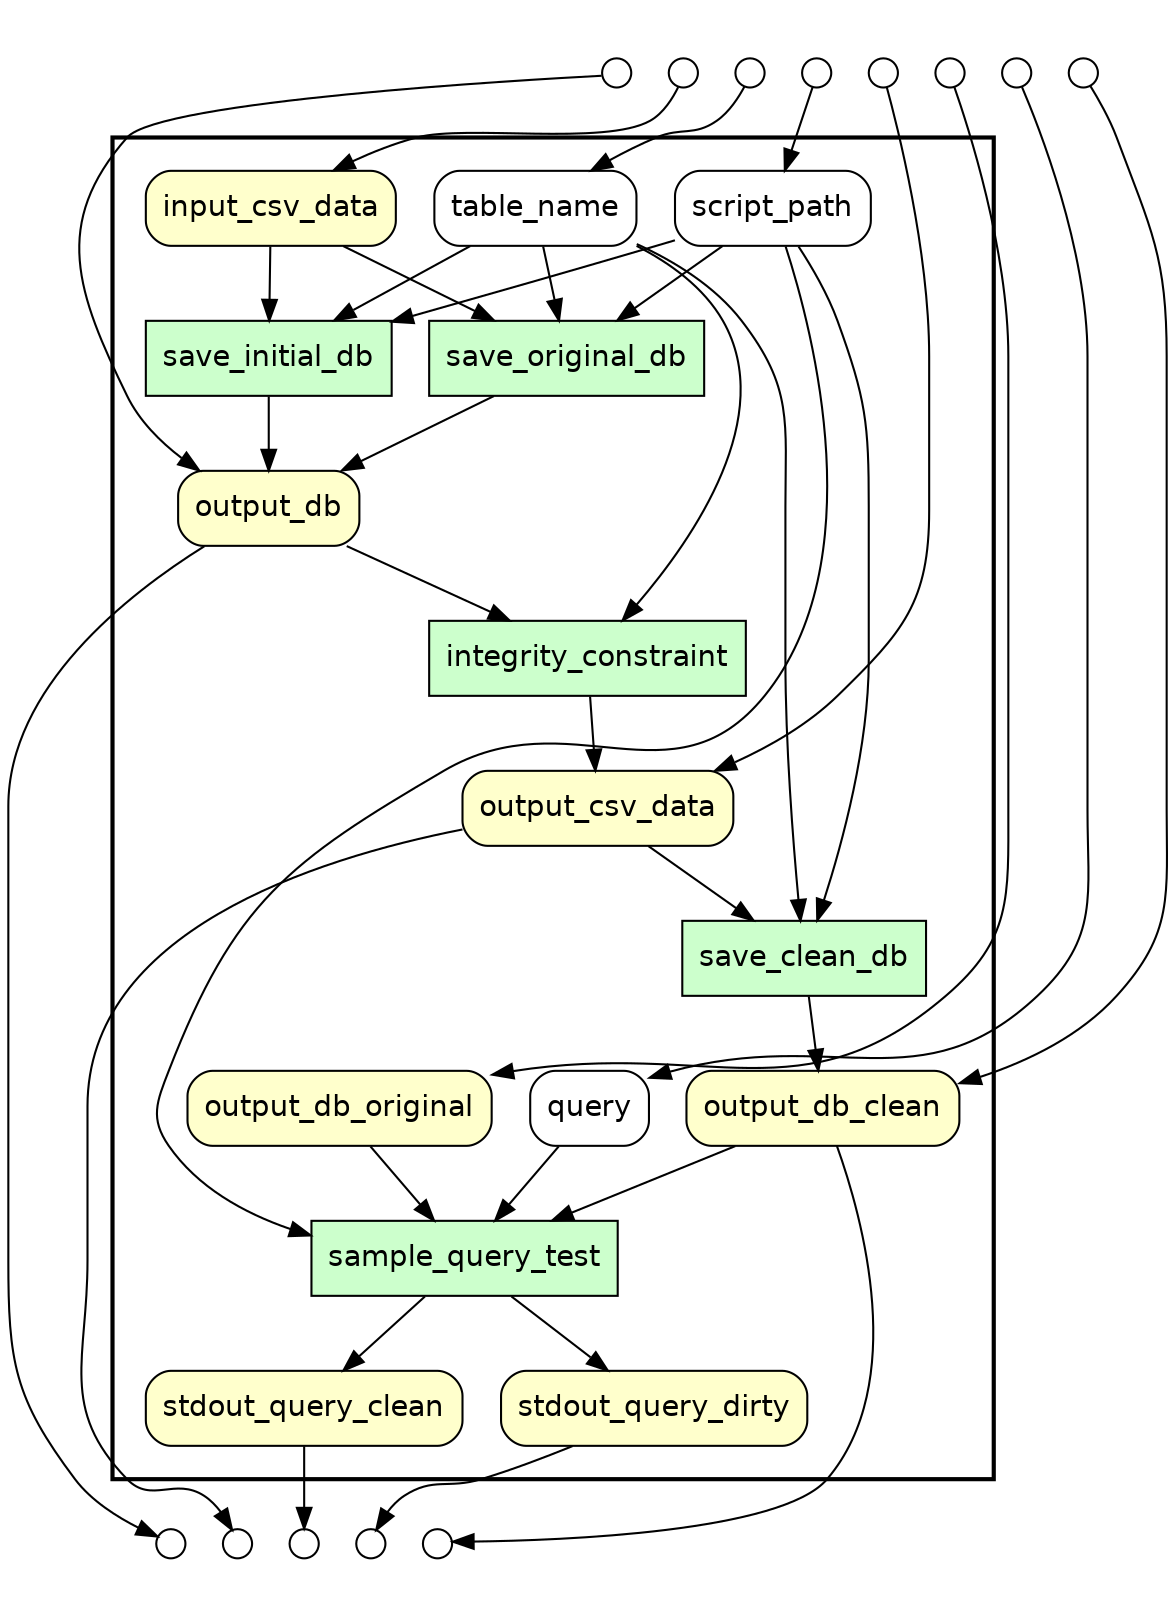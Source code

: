 digraph main {

/* Start of box around nodes in workflow */
subgraph cluster_workflow_box_outer { label=""; color=black; penwidth=2
subgraph cluster_workflow_box_inner { label=""; penwidth=0

/* Style for nodes representing program blocks in workflow */
node[shape=box style=filled fillcolor="#CCFFCC" peripheries=1 fontname=Helvetica]

/* Nodes representing program blocks in workflow */
integrity_constraint
sample_query_test
save_clean_db
save_initial_db
save_original_db

/* Style for nodes representing data blocks in workflow */
node[shape=box style="rounded,filled" fillcolor="#FFFFCC" peripheries=1 fontname=Helvetica]

/* Nodes representing data blocks in workflow */
input_csv_data
output_csv_data
output_db
output_db_clean
output_db_original
query [label=query fillcolor="#FFFFFF"]
script_path [label=script_path fillcolor="#FFFFFF"]
stdout_query_clean
stdout_query_dirty
table_name [label=table_name fillcolor="#FFFFFF"]

/* Edges representing flow of data into and out of code blocks */
input_csv_data -> save_initial_db
input_csv_data -> save_original_db
output_csv_data -> save_clean_db
output_db -> integrity_constraint
output_db_clean -> sample_query_test
output_db_original -> sample_query_test
query -> sample_query_test
script_path -> save_initial_db
script_path -> save_original_db
script_path -> save_clean_db
script_path -> sample_query_test
table_name -> save_initial_db
table_name -> save_original_db
table_name -> integrity_constraint
table_name -> save_clean_db
integrity_constraint -> output_csv_data
save_initial_db -> output_db
save_original_db -> output_db
save_clean_db -> output_db_clean
sample_query_test -> stdout_query_clean
sample_query_test -> stdout_query_dirty

/* End of box around nodes in workflow */
}}

/* Start of hidden box around workflow inputs */
subgraph cluster_workflow_inputs_box_outer { label=""; penwidth=0
subgraph cluster_workflow_inputs_box_inner { label=""; penwidth=0

/* Style for nodes representing workflow ports */
node[shape=circle style="rounded,filled" fillcolor="#FFFFFF" peripheries=1 fontname=Helvetica width=0.2]

/* Nodes representing workflow input ports */
"workflow input input_csv_data" [label=""]
"workflow input output_csv_data" [label=""]
"workflow input output_db" [label=""]
"workflow input output_db_clean" [label=""]
"workflow input output_db_original" [label=""]
"workflow input query" [label=""]
"workflow input script_path" [label=""]
"workflow input table_name" [label=""]

/* End of hidden box around workflow inputs */
}}

/* Start of hidden box around workflow outputs */
subgraph cluster_workflow_outputs_box_outer { label=""; penwidth=0
subgraph cluster_workflow_outputs_box_inner { label=""; penwidth=0

/* Style for nodes representing workflow ports */
node[shape=circle style="rounded,filled" fillcolor="#FFFFFF" peripheries=1 fontname=Helvetica width=0.2]

/* Nodes representing workflow output ports */
"workflow output output_csv_data" [label=""]
"workflow output output_db" [label=""]
"workflow output output_db_clean" [label=""]
"workflow output stdout_query_clean" [label=""]
"workflow output stdout_query_dirty" [label=""]

/* End of hidden box around workflow outputs */
}}

/* Edges representing flow of workflow input data */
"workflow input input_csv_data" -> input_csv_data
"workflow input output_csv_data" -> output_csv_data
"workflow input output_db" -> output_db
"workflow input output_db_clean" -> output_db_clean
"workflow input output_db_original" -> output_db_original
"workflow input query" -> query
"workflow input script_path" -> script_path
"workflow input table_name" -> table_name

/* Edges representing flow of workflow output data */
output_csv_data -> "workflow output output_csv_data"
output_db -> "workflow output output_db"
output_db_clean -> "workflow output output_db_clean"
stdout_query_clean -> "workflow output stdout_query_clean"
stdout_query_dirty -> "workflow output stdout_query_dirty"
}
